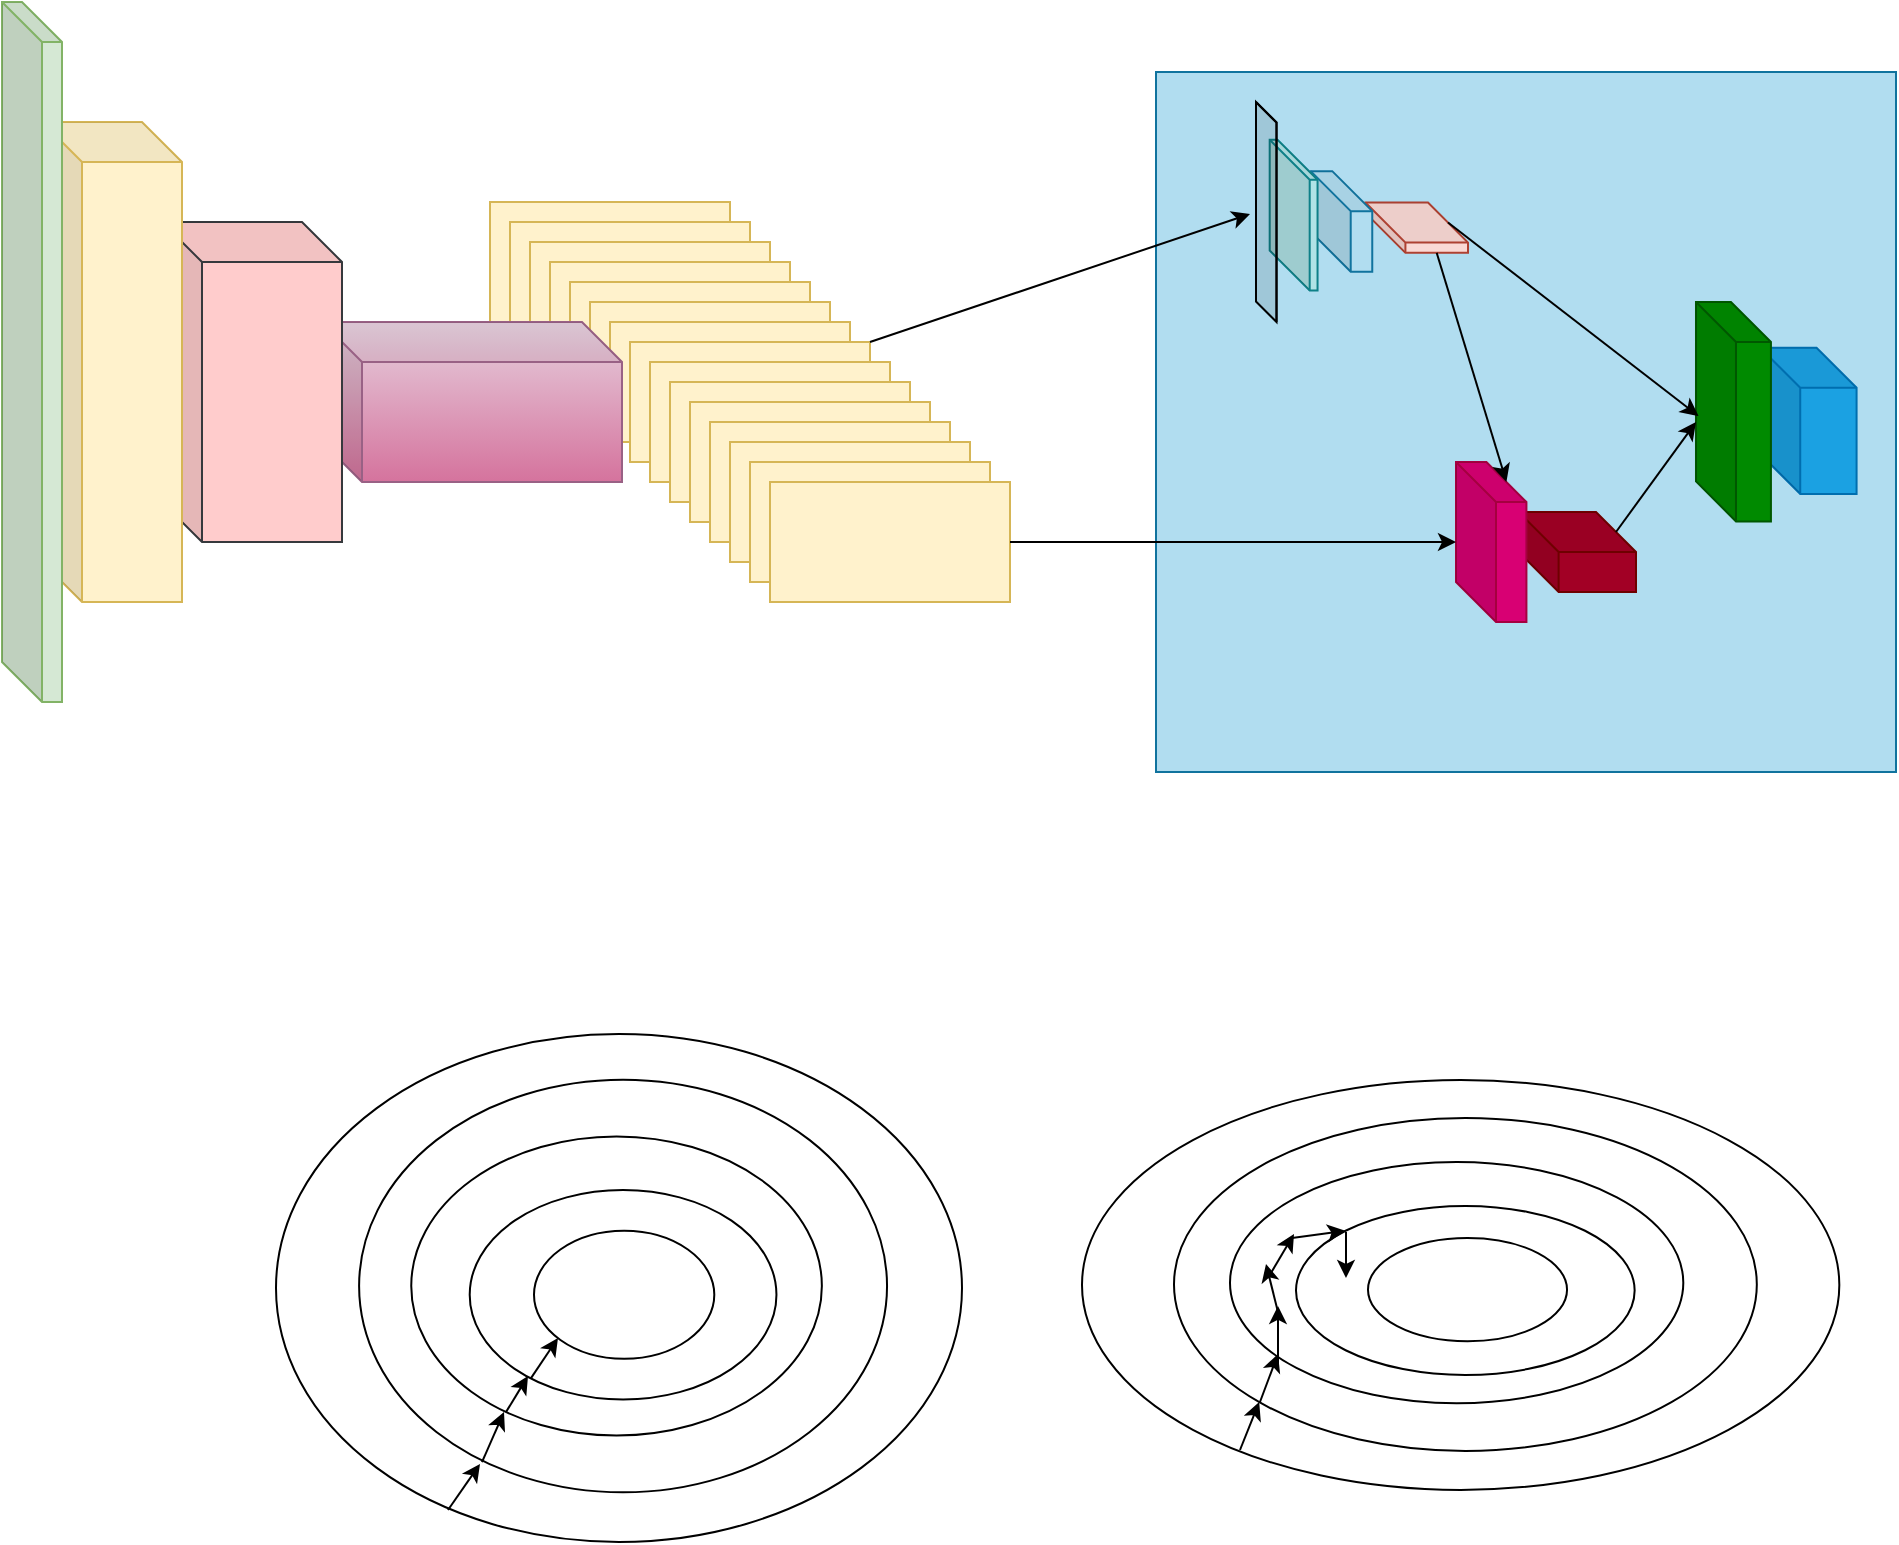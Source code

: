 <mxfile version="20.4.0" type="github">
  <diagram id="BGLzXk9twkR0PcoR008e" name="第 1 页">
    <mxGraphModel dx="1268" dy="50" grid="0" gridSize="10" guides="1" tooltips="1" connect="1" arrows="1" fold="1" page="0" pageScale="1" pageWidth="827" pageHeight="1169" math="0" shadow="0">
      <root>
        <mxCell id="0" />
        <mxCell id="1" parent="0" />
        <mxCell id="dXBn1VT0IYcO648EgitK-8" value="" style="rounded=0;whiteSpace=wrap;html=1;fillColor=#fff2cc;strokeColor=#d6b656;" parent="1" vertex="1">
          <mxGeometry x="238" y="884" width="120" height="60" as="geometry" />
        </mxCell>
        <mxCell id="dXBn1VT0IYcO648EgitK-9" value="" style="rounded=0;whiteSpace=wrap;html=1;fillColor=#fff2cc;strokeColor=#d6b656;" parent="1" vertex="1">
          <mxGeometry x="248" y="894" width="120" height="60" as="geometry" />
        </mxCell>
        <mxCell id="dXBn1VT0IYcO648EgitK-10" value="" style="rounded=0;whiteSpace=wrap;html=1;fillColor=#fff2cc;strokeColor=#d6b656;" parent="1" vertex="1">
          <mxGeometry x="258" y="904" width="120" height="60" as="geometry" />
        </mxCell>
        <mxCell id="dXBn1VT0IYcO648EgitK-11" value="" style="rounded=0;whiteSpace=wrap;html=1;fillColor=#fff2cc;strokeColor=#d6b656;" parent="1" vertex="1">
          <mxGeometry x="268" y="914" width="120" height="60" as="geometry" />
        </mxCell>
        <mxCell id="dXBn1VT0IYcO648EgitK-12" value="" style="rounded=0;whiteSpace=wrap;html=1;fillColor=#fff2cc;strokeColor=#d6b656;" parent="1" vertex="1">
          <mxGeometry x="278" y="924" width="120" height="60" as="geometry" />
        </mxCell>
        <mxCell id="dXBn1VT0IYcO648EgitK-13" value="" style="rounded=0;whiteSpace=wrap;html=1;fillColor=#fff2cc;strokeColor=#d6b656;" parent="1" vertex="1">
          <mxGeometry x="288" y="934" width="120" height="60" as="geometry" />
        </mxCell>
        <mxCell id="dXBn1VT0IYcO648EgitK-14" value="" style="rounded=0;whiteSpace=wrap;html=1;fillColor=#fff2cc;strokeColor=#d6b656;" parent="1" vertex="1">
          <mxGeometry x="298" y="944" width="120" height="60" as="geometry" />
        </mxCell>
        <mxCell id="dXBn1VT0IYcO648EgitK-15" value="" style="rounded=0;whiteSpace=wrap;html=1;fillColor=#fff2cc;strokeColor=#d6b656;" parent="1" vertex="1">
          <mxGeometry x="308" y="954" width="120" height="60" as="geometry" />
        </mxCell>
        <mxCell id="dXBn1VT0IYcO648EgitK-16" value="" style="rounded=0;whiteSpace=wrap;html=1;fillColor=#fff2cc;strokeColor=#d6b656;" parent="1" vertex="1">
          <mxGeometry x="318" y="964" width="120" height="60" as="geometry" />
        </mxCell>
        <mxCell id="dXBn1VT0IYcO648EgitK-17" value="" style="rounded=0;whiteSpace=wrap;html=1;fillColor=#fff2cc;strokeColor=#d6b656;" parent="1" vertex="1">
          <mxGeometry x="328" y="974" width="120" height="60" as="geometry" />
        </mxCell>
        <mxCell id="dXBn1VT0IYcO648EgitK-18" value="" style="rounded=0;whiteSpace=wrap;html=1;fillColor=#fff2cc;strokeColor=#d6b656;" parent="1" vertex="1">
          <mxGeometry x="338" y="984" width="120" height="60" as="geometry" />
        </mxCell>
        <mxCell id="dXBn1VT0IYcO648EgitK-19" value="" style="rounded=0;whiteSpace=wrap;html=1;fillColor=#fff2cc;strokeColor=#d6b656;" parent="1" vertex="1">
          <mxGeometry x="348" y="994" width="120" height="60" as="geometry" />
        </mxCell>
        <mxCell id="dXBn1VT0IYcO648EgitK-20" value="" style="rounded=0;whiteSpace=wrap;html=1;fillColor=#fff2cc;strokeColor=#d6b656;" parent="1" vertex="1">
          <mxGeometry x="358" y="1004" width="120" height="60" as="geometry" />
        </mxCell>
        <mxCell id="dXBn1VT0IYcO648EgitK-21" value="" style="rounded=0;whiteSpace=wrap;html=1;fillColor=#fff2cc;strokeColor=#d6b656;" parent="1" vertex="1">
          <mxGeometry x="368" y="1014" width="120" height="60" as="geometry" />
        </mxCell>
        <mxCell id="dXBn1VT0IYcO648EgitK-22" value="" style="rounded=0;whiteSpace=wrap;html=1;fillColor=#fff2cc;strokeColor=#d6b656;" parent="1" vertex="1">
          <mxGeometry x="378" y="1024" width="120" height="60" as="geometry" />
        </mxCell>
        <mxCell id="dXBn1VT0IYcO648EgitK-6" value="" style="shape=cube;whiteSpace=wrap;html=1;boundedLbl=1;backgroundOutline=1;darkOpacity=0.05;darkOpacity2=0.1;fillColor=#e6d0de;gradientColor=#d5739d;strokeColor=#996185;" parent="1" vertex="1">
          <mxGeometry x="154" y="944" width="150" height="80" as="geometry" />
        </mxCell>
        <mxCell id="dXBn1VT0IYcO648EgitK-5" value="" style="shape=cube;whiteSpace=wrap;html=1;boundedLbl=1;backgroundOutline=1;darkOpacity=0.05;darkOpacity2=0.1;fillColor=#ffcccc;strokeColor=#36393d;" parent="1" vertex="1">
          <mxGeometry x="74" y="894" width="90" height="160" as="geometry" />
        </mxCell>
        <mxCell id="dXBn1VT0IYcO648EgitK-4" value="" style="shape=cube;whiteSpace=wrap;html=1;boundedLbl=1;backgroundOutline=1;darkOpacity=0.05;darkOpacity2=0.1;fillColor=#fff2cc;strokeColor=#d6b656;" parent="1" vertex="1">
          <mxGeometry x="14" y="844" width="70" height="240" as="geometry" />
        </mxCell>
        <mxCell id="dXBn1VT0IYcO648EgitK-3" value="" style="shape=cube;whiteSpace=wrap;html=1;boundedLbl=1;backgroundOutline=1;darkOpacity=0.05;darkOpacity2=0.1;fillColor=#d5e8d4;strokeColor=#82b366;" parent="1" vertex="1">
          <mxGeometry x="-6" y="784" width="30" height="350" as="geometry" />
        </mxCell>
        <mxCell id="dXBn1VT0IYcO648EgitK-39" value="" style="rounded=0;whiteSpace=wrap;html=1;fillColor=#b1ddf0;strokeColor=#10739e;" parent="1" vertex="1">
          <mxGeometry x="571" y="819" width="370" height="350" as="geometry" />
        </mxCell>
        <mxCell id="dXBn1VT0IYcO648EgitK-54" value="" style="group" parent="1" vertex="1" connectable="0">
          <mxGeometry x="621" y="834" width="106" height="110" as="geometry" />
        </mxCell>
        <mxCell id="dXBn1VT0IYcO648EgitK-56" value="" style="edgeStyle=none;rounded=0;orthogonalLoop=1;jettySize=auto;html=1;" parent="dXBn1VT0IYcO648EgitK-54" source="dXBn1VT0IYcO648EgitK-50" target="dXBn1VT0IYcO648EgitK-53" edge="1">
          <mxGeometry relative="1" as="geometry" />
        </mxCell>
        <mxCell id="dXBn1VT0IYcO648EgitK-50" value="" style="shape=cube;whiteSpace=wrap;html=1;boundedLbl=1;backgroundOutline=1;darkOpacity=0.05;darkOpacity2=0.1;fillColor=#fad9d5;strokeColor=#ae4132;" parent="dXBn1VT0IYcO648EgitK-54" vertex="1">
          <mxGeometry x="54.71" y="50.286" width="51.29" height="25.143" as="geometry" />
        </mxCell>
        <mxCell id="dXBn1VT0IYcO648EgitK-51" value="" style="shape=cube;whiteSpace=wrap;html=1;boundedLbl=1;backgroundOutline=1;darkOpacity=0.05;darkOpacity2=0.1;fillColor=#b1ddf0;strokeColor=#10739e;" parent="dXBn1VT0IYcO648EgitK-54" vertex="1">
          <mxGeometry x="27.355" y="34.571" width="30.774" height="50.286" as="geometry" />
        </mxCell>
        <mxCell id="dXBn1VT0IYcO648EgitK-52" value="" style="shape=cube;whiteSpace=wrap;html=1;boundedLbl=1;backgroundOutline=1;darkOpacity=0.05;darkOpacity2=0.1;fillColor=#b0e3e6;strokeColor=#0e8088;" parent="dXBn1VT0IYcO648EgitK-54" vertex="1">
          <mxGeometry x="6.839" y="18.857" width="23.935" height="75.429" as="geometry" />
        </mxCell>
        <mxCell id="dXBn1VT0IYcO648EgitK-53" value="" style="shape=cube;whiteSpace=wrap;html=1;boundedLbl=1;backgroundOutline=1;darkOpacity=0.05;darkOpacity2=0.1;fillColor=none;" parent="dXBn1VT0IYcO648EgitK-54" vertex="1">
          <mxGeometry width="10.258" height="110" as="geometry" />
        </mxCell>
        <mxCell id="dXBn1VT0IYcO648EgitK-63" value="" style="group" parent="1" vertex="1" connectable="0">
          <mxGeometry x="721" y="1014" width="90" height="80" as="geometry" />
        </mxCell>
        <mxCell id="dXBn1VT0IYcO648EgitK-58" value="" style="shape=cube;whiteSpace=wrap;html=1;boundedLbl=1;backgroundOutline=1;darkOpacity=0.05;darkOpacity2=0.1;fillColor=#a20025;fontColor=#ffffff;strokeColor=#6F0000;" parent="dXBn1VT0IYcO648EgitK-63" vertex="1">
          <mxGeometry x="31.304" y="25" width="58.696" height="40" as="geometry" />
        </mxCell>
        <mxCell id="dXBn1VT0IYcO648EgitK-59" value="" style="shape=cube;whiteSpace=wrap;html=1;boundedLbl=1;backgroundOutline=1;darkOpacity=0.05;darkOpacity2=0.1;fillColor=#d80073;fontColor=#ffffff;strokeColor=#A50040;" parent="dXBn1VT0IYcO648EgitK-63" vertex="1">
          <mxGeometry width="35.217" height="80" as="geometry" />
        </mxCell>
        <mxCell id="dXBn1VT0IYcO648EgitK-66" style="edgeStyle=none;rounded=0;orthogonalLoop=1;jettySize=auto;html=1;exitX=0;exitY=0;exitDx=35.645;exitDy=25.143;exitPerimeter=0;entryX=0;entryY=0;entryDx=25.217;entryDy=10;entryPerimeter=0;" parent="1" source="dXBn1VT0IYcO648EgitK-50" target="dXBn1VT0IYcO648EgitK-59" edge="1">
          <mxGeometry relative="1" as="geometry" />
        </mxCell>
        <mxCell id="dXBn1VT0IYcO648EgitK-67" style="edgeStyle=none;rounded=0;orthogonalLoop=1;jettySize=auto;html=1;exitX=1;exitY=0;exitDx=0;exitDy=0;" parent="1" source="dXBn1VT0IYcO648EgitK-15" edge="1">
          <mxGeometry relative="1" as="geometry">
            <mxPoint x="618" y="890" as="targetPoint" />
          </mxGeometry>
        </mxCell>
        <mxCell id="dXBn1VT0IYcO648EgitK-73" value="" style="group" parent="1" vertex="1" connectable="0">
          <mxGeometry x="840.996" y="933.999" width="80.294" height="109.714" as="geometry" />
        </mxCell>
        <mxCell id="dXBn1VT0IYcO648EgitK-69" value="" style="shape=cube;whiteSpace=wrap;html=1;boundedLbl=1;backgroundOutline=1;darkOpacity=0.05;darkOpacity2=0.1;fillColor=#1ba1e2;fontColor=#ffffff;strokeColor=#006EAF;" parent="dXBn1VT0IYcO648EgitK-73" vertex="1">
          <mxGeometry x="32.118" y="22.857" width="48.176" height="73.143" as="geometry" />
        </mxCell>
        <mxCell id="dXBn1VT0IYcO648EgitK-70" value="" style="shape=cube;whiteSpace=wrap;html=1;boundedLbl=1;backgroundOutline=1;darkOpacity=0.05;darkOpacity2=0.1;fillColor=#008a00;fontColor=#ffffff;strokeColor=#005700;" parent="dXBn1VT0IYcO648EgitK-73" vertex="1">
          <mxGeometry width="37.471" height="109.714" as="geometry" />
        </mxCell>
        <mxCell id="dXBn1VT0IYcO648EgitK-74" style="edgeStyle=none;rounded=0;orthogonalLoop=1;jettySize=auto;html=1;exitX=0;exitY=0;exitDx=41.29;exitDy=10;exitPerimeter=0;entryX=0.034;entryY=0.52;entryDx=0;entryDy=0;entryPerimeter=0;" parent="1" source="dXBn1VT0IYcO648EgitK-50" target="dXBn1VT0IYcO648EgitK-70" edge="1">
          <mxGeometry relative="1" as="geometry" />
        </mxCell>
        <mxCell id="dXBn1VT0IYcO648EgitK-75" style="edgeStyle=none;rounded=0;orthogonalLoop=1;jettySize=auto;html=1;exitX=0;exitY=0;exitDx=48.696;exitDy=10;exitPerimeter=0;entryX=0;entryY=0.547;entryDx=0;entryDy=0;entryPerimeter=0;" parent="1" source="dXBn1VT0IYcO648EgitK-58" target="dXBn1VT0IYcO648EgitK-70" edge="1">
          <mxGeometry relative="1" as="geometry" />
        </mxCell>
        <mxCell id="dXBn1VT0IYcO648EgitK-76" style="edgeStyle=none;rounded=0;orthogonalLoop=1;jettySize=auto;html=1;exitX=1;exitY=0.5;exitDx=0;exitDy=0;" parent="1" source="dXBn1VT0IYcO648EgitK-22" target="dXBn1VT0IYcO648EgitK-59" edge="1">
          <mxGeometry relative="1" as="geometry" />
        </mxCell>
        <mxCell id="AI0_cdf8u8JtjX6jtt7x-1" value="" style="ellipse;whiteSpace=wrap;html=1;" vertex="1" parent="1">
          <mxGeometry x="131" y="1300" width="343" height="254" as="geometry" />
        </mxCell>
        <mxCell id="AI0_cdf8u8JtjX6jtt7x-2" value="" style="ellipse;whiteSpace=wrap;html=1;" vertex="1" parent="1">
          <mxGeometry x="172.551" y="1322.853" width="263.971" height="206.334" as="geometry" />
        </mxCell>
        <mxCell id="AI0_cdf8u8JtjX6jtt7x-3" value="" style="ellipse;whiteSpace=wrap;html=1;" vertex="1" parent="1">
          <mxGeometry x="198.622" y="1351.257" width="205.311" height="149.527" as="geometry" />
        </mxCell>
        <mxCell id="AI0_cdf8u8JtjX6jtt7x-6" value="" style="ellipse;whiteSpace=wrap;html=1;" vertex="1" parent="1">
          <mxGeometry x="227.85" y="1378" width="153.38" height="104.74" as="geometry" />
        </mxCell>
        <mxCell id="AI0_cdf8u8JtjX6jtt7x-7" value="" style="endArrow=classic;html=1;rounded=0;entryX=0.229;entryY=0.931;entryDx=0;entryDy=0;entryPerimeter=0;" edge="1" parent="1" target="AI0_cdf8u8JtjX6jtt7x-2">
          <mxGeometry width="50" height="50" relative="1" as="geometry">
            <mxPoint x="217" y="1538" as="sourcePoint" />
            <mxPoint x="244" y="1503" as="targetPoint" />
          </mxGeometry>
        </mxCell>
        <mxCell id="AI0_cdf8u8JtjX6jtt7x-9" value="" style="endArrow=classic;html=1;rounded=0;" edge="1" parent="1">
          <mxGeometry width="50" height="50" relative="1" as="geometry">
            <mxPoint x="234" y="1514.05" as="sourcePoint" />
            <mxPoint x="245" y="1489" as="targetPoint" />
          </mxGeometry>
        </mxCell>
        <mxCell id="AI0_cdf8u8JtjX6jtt7x-10" value="" style="endArrow=classic;html=1;rounded=0;" edge="1" parent="1">
          <mxGeometry width="50" height="50" relative="1" as="geometry">
            <mxPoint x="246" y="1489.05" as="sourcePoint" />
            <mxPoint x="257" y="1471" as="targetPoint" />
          </mxGeometry>
        </mxCell>
        <mxCell id="AI0_cdf8u8JtjX6jtt7x-12" value="" style="ellipse;whiteSpace=wrap;html=1;" vertex="1" parent="1">
          <mxGeometry x="260" y="1398.37" width="90.15" height="64" as="geometry" />
        </mxCell>
        <mxCell id="AI0_cdf8u8JtjX6jtt7x-13" value="" style="endArrow=classic;html=1;rounded=0;" edge="1" parent="1">
          <mxGeometry width="50" height="50" relative="1" as="geometry">
            <mxPoint x="258.5" y="1472.05" as="sourcePoint" />
            <mxPoint x="272" y="1452" as="targetPoint" />
          </mxGeometry>
        </mxCell>
        <mxCell id="AI0_cdf8u8JtjX6jtt7x-46" value="" style="group;rotation=90;" vertex="1" connectable="0" parent="1">
          <mxGeometry x="620.997" y="1235.999" width="204.945" height="378.662" as="geometry" />
        </mxCell>
        <mxCell id="AI0_cdf8u8JtjX6jtt7x-15" value="" style="ellipse;whiteSpace=wrap;html=1;rotation=0;" vertex="1" parent="AI0_cdf8u8JtjX6jtt7x-46">
          <mxGeometry x="-87" y="87" width="378.662" height="204.945" as="geometry" />
        </mxCell>
        <mxCell id="AI0_cdf8u8JtjX6jtt7x-16" value="" style="ellipse;whiteSpace=wrap;html=1;rotation=0;" vertex="1" parent="AI0_cdf8u8JtjX6jtt7x-46">
          <mxGeometry x="-41" y="106" width="291.417" height="166.485" as="geometry" />
        </mxCell>
        <mxCell id="AI0_cdf8u8JtjX6jtt7x-17" value="" style="ellipse;whiteSpace=wrap;html=1;rotation=0;" vertex="1" parent="AI0_cdf8u8JtjX6jtt7x-46">
          <mxGeometry x="-13" y="128" width="226.658" height="120.649" as="geometry" />
        </mxCell>
        <mxCell id="AI0_cdf8u8JtjX6jtt7x-18" value="" style="ellipse;whiteSpace=wrap;html=1;rotation=0;" vertex="1" parent="AI0_cdf8u8JtjX6jtt7x-46">
          <mxGeometry x="20" y="150" width="169.327" height="84.512" as="geometry" />
        </mxCell>
        <mxCell id="AI0_cdf8u8JtjX6jtt7x-19" value="" style="endArrow=classic;html=1;rounded=0;entryX=0;entryY=1;entryDx=0;entryDy=0;" edge="1" parent="AI0_cdf8u8JtjX6jtt7x-46" target="AI0_cdf8u8JtjX6jtt7x-16">
          <mxGeometry width="50" height="50" relative="1" as="geometry">
            <mxPoint x="-8" y="272" as="sourcePoint" />
            <mxPoint x="30" y="244" as="targetPoint" />
          </mxGeometry>
        </mxCell>
        <mxCell id="AI0_cdf8u8JtjX6jtt7x-22" value="" style="ellipse;whiteSpace=wrap;html=1;rotation=0;" vertex="1" parent="AI0_cdf8u8JtjX6jtt7x-46">
          <mxGeometry x="56" y="166" width="99.523" height="51.64" as="geometry" />
        </mxCell>
        <mxCell id="AI0_cdf8u8JtjX6jtt7x-37" value="" style="endArrow=classic;html=1;rounded=0;entryX=0;entryY=1;entryDx=0;entryDy=0;" edge="1" parent="AI0_cdf8u8JtjX6jtt7x-46">
          <mxGeometry width="50" height="50" relative="1" as="geometry">
            <mxPoint x="2" y="248" as="sourcePoint" />
            <mxPoint x="11" y="224" as="targetPoint" />
          </mxGeometry>
        </mxCell>
        <mxCell id="AI0_cdf8u8JtjX6jtt7x-38" value="" style="endArrow=classic;html=1;rounded=0;" edge="1" parent="AI0_cdf8u8JtjX6jtt7x-46">
          <mxGeometry width="50" height="50" relative="1" as="geometry">
            <mxPoint x="11" y="229" as="sourcePoint" />
            <mxPoint x="11" y="200" as="targetPoint" />
          </mxGeometry>
        </mxCell>
        <mxCell id="AI0_cdf8u8JtjX6jtt7x-39" value="" style="endArrow=classic;html=1;rounded=0;" edge="1" parent="AI0_cdf8u8JtjX6jtt7x-46">
          <mxGeometry width="50" height="50" relative="1" as="geometry">
            <mxPoint x="11" y="203" as="sourcePoint" />
            <mxPoint x="5" y="179" as="targetPoint" />
          </mxGeometry>
        </mxCell>
        <mxCell id="AI0_cdf8u8JtjX6jtt7x-40" value="" style="endArrow=classic;html=1;rounded=0;" edge="1" parent="AI0_cdf8u8JtjX6jtt7x-46">
          <mxGeometry width="50" height="50" relative="1" as="geometry">
            <mxPoint x="6" y="186" as="sourcePoint" />
            <mxPoint x="19" y="164" as="targetPoint" />
          </mxGeometry>
        </mxCell>
        <mxCell id="AI0_cdf8u8JtjX6jtt7x-43" value="" style="endArrow=classic;html=1;rounded=0;entryX=0;entryY=0;entryDx=0;entryDy=0;" edge="1" parent="AI0_cdf8u8JtjX6jtt7x-46" target="AI0_cdf8u8JtjX6jtt7x-18">
          <mxGeometry width="50" height="50" relative="1" as="geometry">
            <mxPoint x="18" y="166" as="sourcePoint" />
            <mxPoint x="18" y="137" as="targetPoint" />
          </mxGeometry>
        </mxCell>
        <mxCell id="AI0_cdf8u8JtjX6jtt7x-44" value="" style="endArrow=classic;html=1;rounded=0;" edge="1" parent="AI0_cdf8u8JtjX6jtt7x-46">
          <mxGeometry width="50" height="50" relative="1" as="geometry">
            <mxPoint x="45" y="163" as="sourcePoint" />
            <mxPoint x="45" y="186" as="targetPoint" />
          </mxGeometry>
        </mxCell>
      </root>
    </mxGraphModel>
  </diagram>
</mxfile>
